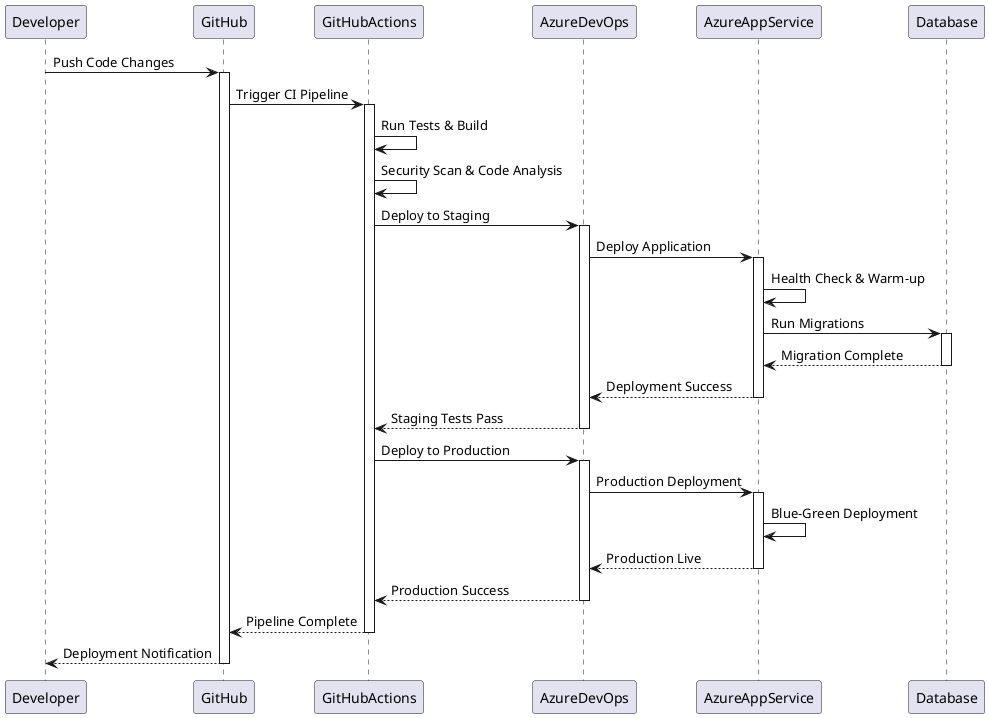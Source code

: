@startuml DeploymentCICDSequence
participant "Developer" as D
participant "GitHub" as GH
participant "GitHubActions" as GA
participant "AzureDevOps" as ADO
participant "AzureAppService" as AAS
participant "Database" as DB

D -> GH: Push Code Changes
activate GH
GH -> GA: Trigger CI Pipeline
activate GA
GA -> GA: Run Tests & Build
GA -> GA: Security Scan & Code Analysis
GA -> ADO: Deploy to Staging
activate ADO
ADO -> AAS: Deploy Application
activate AAS
AAS -> AAS: Health Check & Warm-up
AAS -> DB: Run Migrations
activate DB
DB --> AAS: Migration Complete
deactivate DB
AAS --> ADO: Deployment Success
deactivate AAS
ADO --> GA: Staging Tests Pass
deactivate ADO
GA -> ADO: Deploy to Production
activate ADO
ADO -> AAS: Production Deployment
activate AAS
AAS -> AAS: Blue-Green Deployment
AAS --> ADO: Production Live
deactivate AAS
ADO --> GA: Production Success
deactivate ADO
GA --> GH: Pipeline Complete
deactivate GA
GH --> D: Deployment Notification
deactivate GH
@enduml
